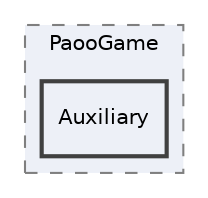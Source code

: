 digraph "src/PaooGame/Auxiliary"
{
 // INTERACTIVE_SVG=YES
 // LATEX_PDF_SIZE
  edge [fontname="Helvetica",fontsize="10",labelfontname="Helvetica",labelfontsize="10"];
  node [fontname="Helvetica",fontsize="10",shape=record];
  compound=true
  subgraph clusterdir_73dcbc268d0d3d696219e75ad3bc0ad1 {
    graph [ bgcolor="#edf0f7", pencolor="grey50", style="filled,dashed,", label="PaooGame", fontname="Helvetica", fontsize="10", URL="dir_73dcbc268d0d3d696219e75ad3bc0ad1.html"]
  dir_c606e37b91e776b30e91810dd07b3a28 [shape=box, label="Auxiliary", style="filled,bold,", fillcolor="#edf0f7", color="grey25", URL="dir_c606e37b91e776b30e91810dd07b3a28.html"];
  }
}
